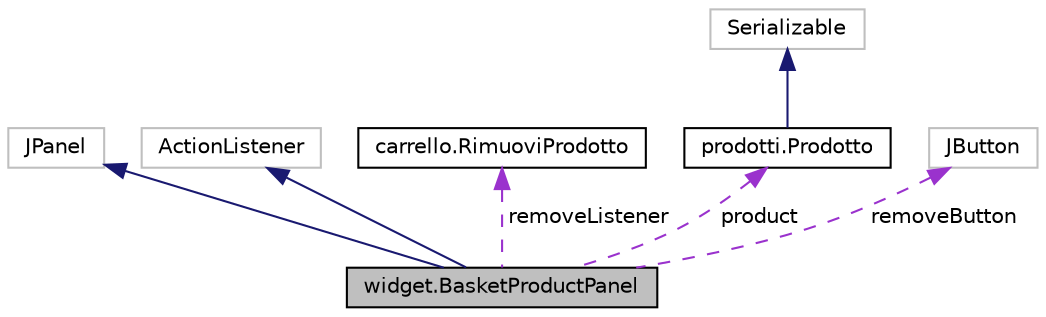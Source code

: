 digraph "widget.BasketProductPanel"
{
  edge [fontname="Helvetica",fontsize="10",labelfontname="Helvetica",labelfontsize="10"];
  node [fontname="Helvetica",fontsize="10",shape=record];
  Node1 [label="widget.BasketProductPanel",height=0.2,width=0.4,color="black", fillcolor="grey75", style="filled", fontcolor="black"];
  Node2 -> Node1 [dir="back",color="midnightblue",fontsize="10",style="solid",fontname="Helvetica"];
  Node2 [label="JPanel",height=0.2,width=0.4,color="grey75", fillcolor="white", style="filled"];
  Node3 -> Node1 [dir="back",color="midnightblue",fontsize="10",style="solid",fontname="Helvetica"];
  Node3 [label="ActionListener",height=0.2,width=0.4,color="grey75", fillcolor="white", style="filled"];
  Node4 -> Node1 [dir="back",color="darkorchid3",fontsize="10",style="dashed",label=" removeListener" ,fontname="Helvetica"];
  Node4 [label="carrello.RimuoviProdotto",height=0.2,width=0.4,color="black", fillcolor="white", style="filled",URL="$interfacecarrello_1_1_rimuovi_prodotto.html",tooltip="Interfaccia utilizzata per implementare un metodo di callback per la pressione del tasto rimuovi in B..."];
  Node5 -> Node1 [dir="back",color="darkorchid3",fontsize="10",style="dashed",label=" product" ,fontname="Helvetica"];
  Node5 [label="prodotti.Prodotto",height=0.2,width=0.4,color="black", fillcolor="white", style="filled",URL="$classprodotti_1_1_prodotto.html",tooltip="Classe che rappresenta un singolo prodotto senza sconti. "];
  Node6 -> Node5 [dir="back",color="midnightblue",fontsize="10",style="solid",fontname="Helvetica"];
  Node6 [label="Serializable",height=0.2,width=0.4,color="grey75", fillcolor="white", style="filled"];
  Node7 -> Node1 [dir="back",color="darkorchid3",fontsize="10",style="dashed",label=" removeButton" ,fontname="Helvetica"];
  Node7 [label="JButton",height=0.2,width=0.4,color="grey75", fillcolor="white", style="filled"];
}
